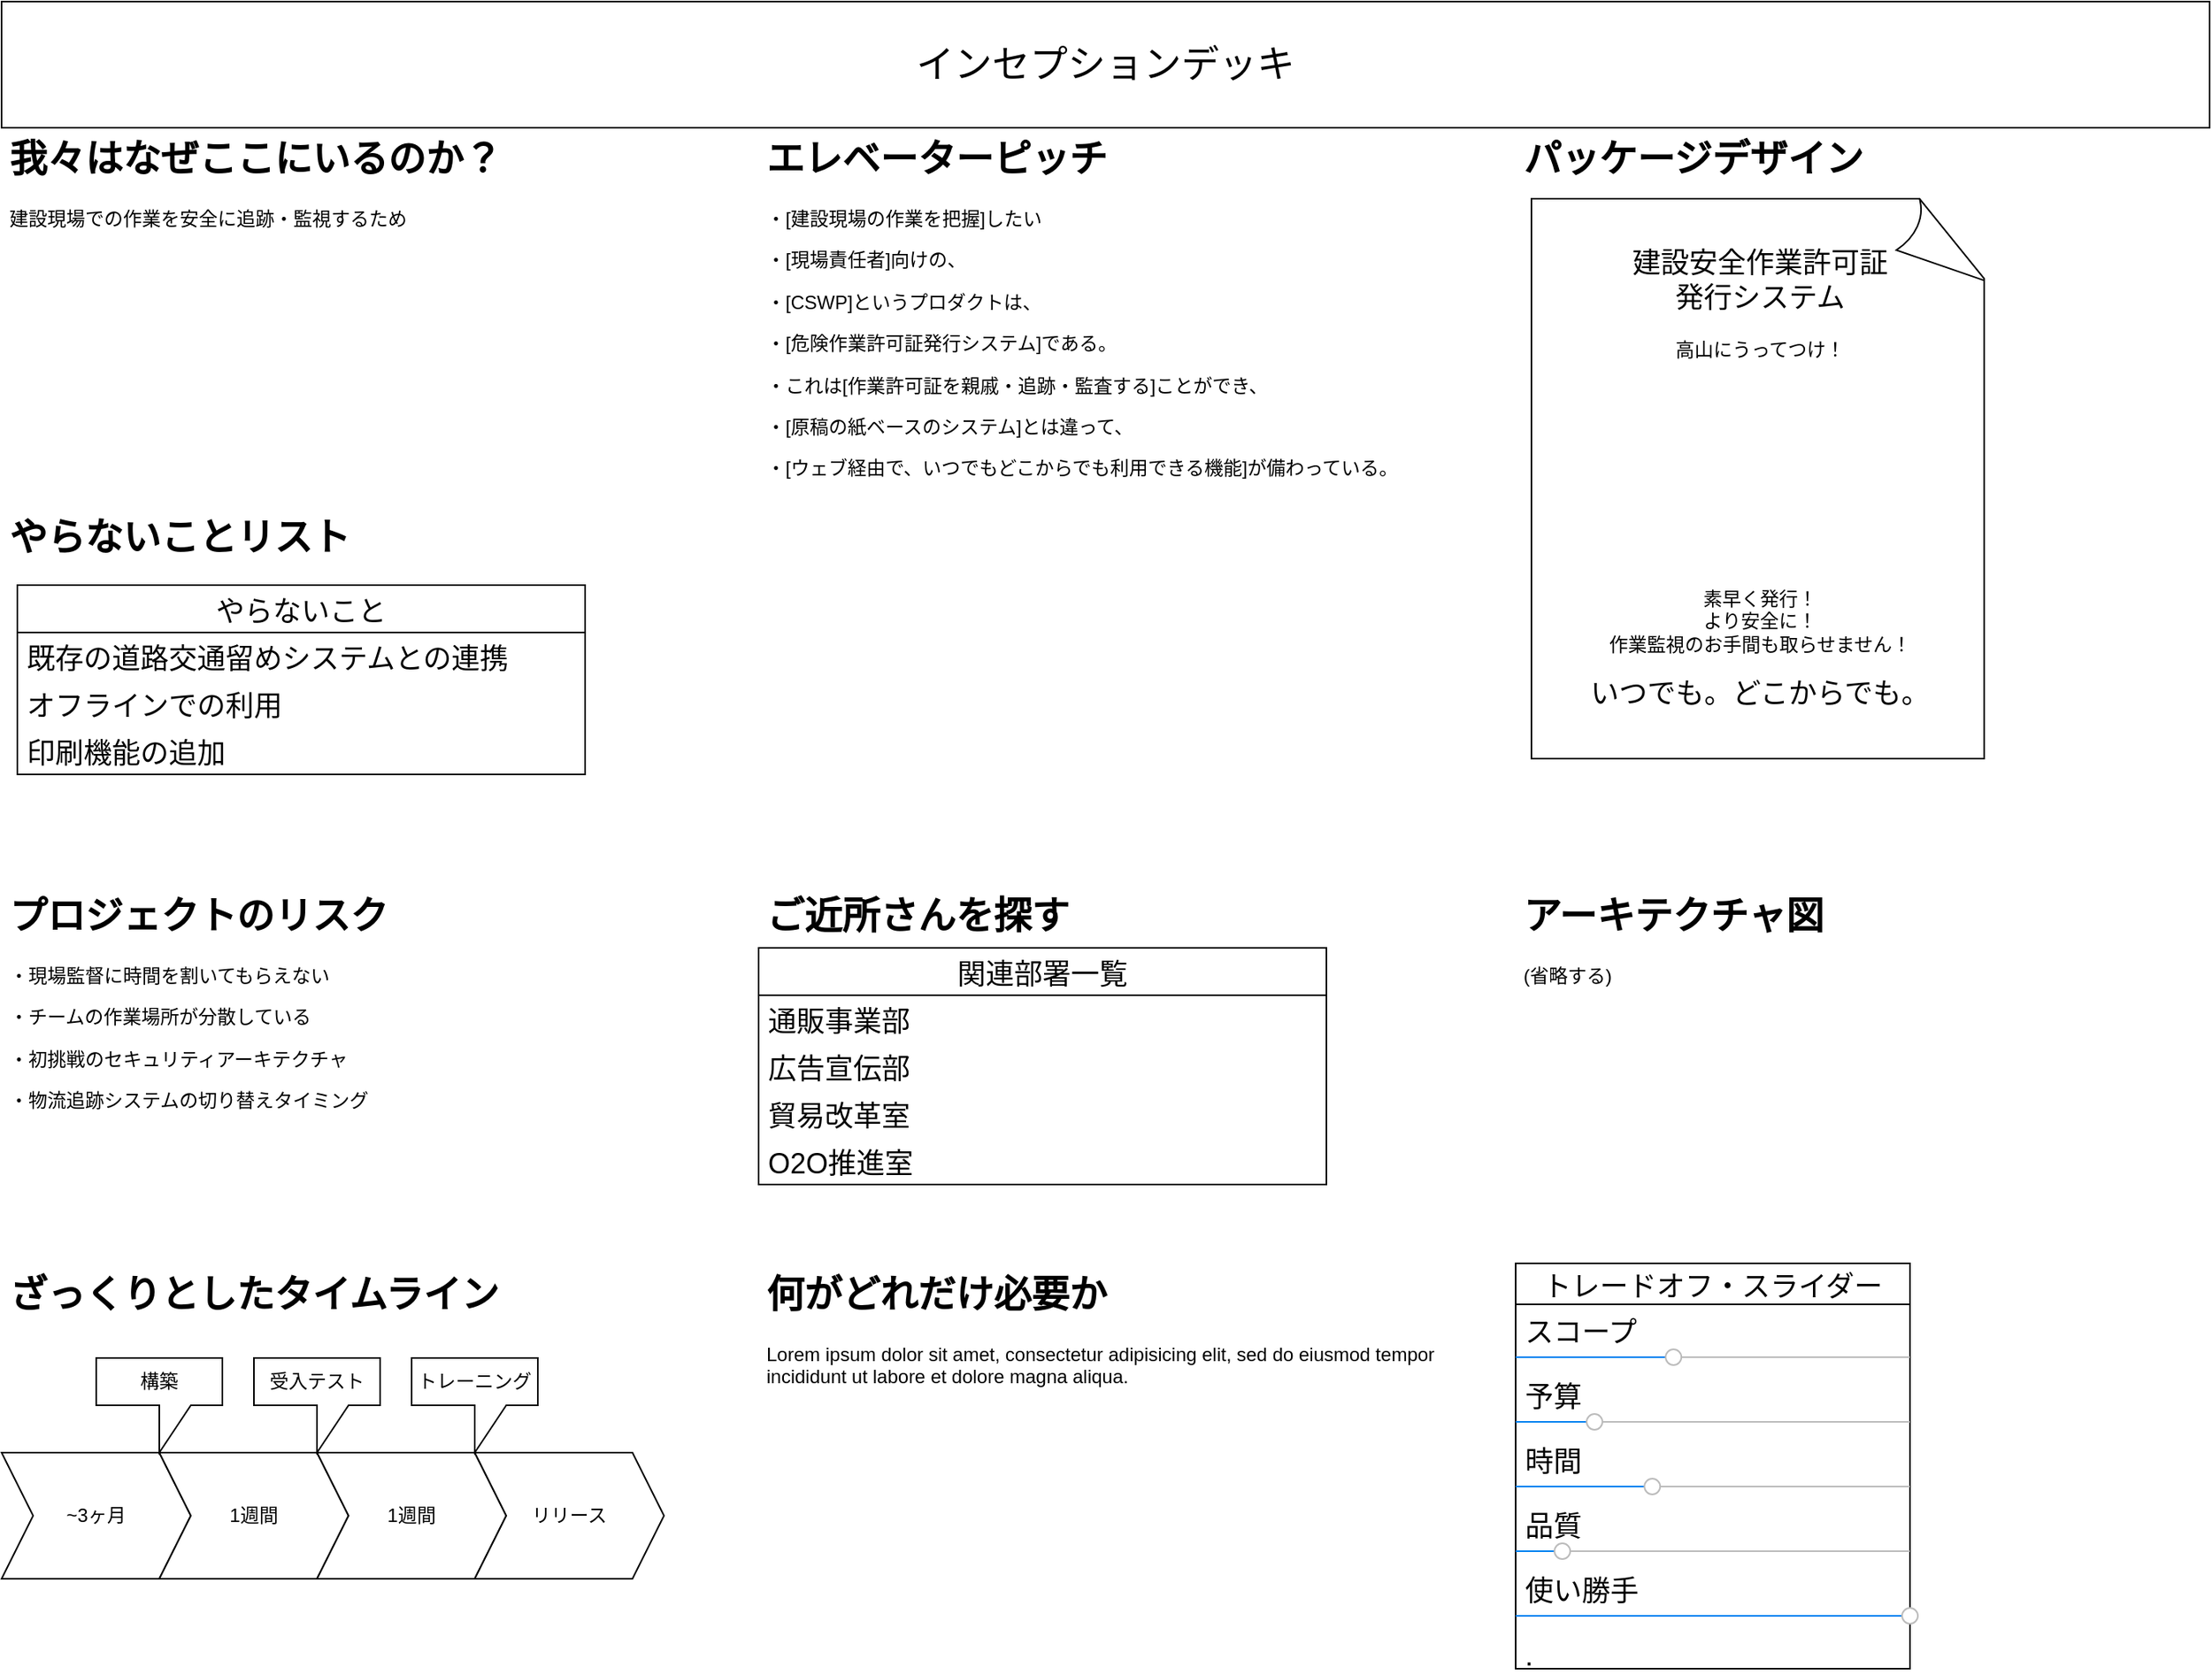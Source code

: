 <mxfile version="20.2.8" type="github">
  <diagram id="0yLo_oqusycYQGxysIEg" name="Page-1">
    <mxGraphModel dx="1395" dy="731" grid="1" gridSize="10" guides="1" tooltips="1" connect="1" arrows="1" fold="1" page="1" pageScale="1" pageWidth="850" pageHeight="1100" math="0" shadow="0">
      <root>
        <mxCell id="0" />
        <mxCell id="1" parent="0" />
        <mxCell id="leWbqYneiwipQv3hau3y-4" value="&lt;h1&gt;エレベーターピッチ&lt;/h1&gt;&lt;p&gt;・[建設現場の作業を把握]したい&lt;/p&gt;&lt;p&gt;・[現場責任者]向けの、&lt;/p&gt;&lt;p&gt;・[CSWP]というプロダクトは、&lt;/p&gt;&lt;p&gt;・[危険作業許可証発行システム]である。&lt;/p&gt;&lt;p&gt;・これは[作業許可証を親戚・追跡・監査する]ことができ、&lt;/p&gt;&lt;p&gt;・[原稿の紙ベースのシステム]とは違って、&lt;/p&gt;&lt;p&gt;・[ウェブ経由で、いつでもどこからでも利用できる機能]が備わっている。&lt;/p&gt;" style="text;html=1;strokeColor=none;fillColor=none;spacing=5;spacingTop=-20;whiteSpace=wrap;overflow=hidden;rounded=0;" parent="1" vertex="1">
          <mxGeometry x="520" y="80" width="440" height="240" as="geometry" />
        </mxCell>
        <mxCell id="leWbqYneiwipQv3hau3y-6" value="&lt;h1&gt;やらないことリスト&lt;br&gt;&lt;/h1&gt;" style="text;html=1;strokeColor=none;fillColor=none;spacing=5;spacingTop=-20;whiteSpace=wrap;overflow=hidden;rounded=0;" parent="1" vertex="1">
          <mxGeometry x="40" y="320" width="440" height="200" as="geometry" />
        </mxCell>
        <mxCell id="leWbqYneiwipQv3hau3y-7" value="&lt;h1&gt;ご近所さんを探す&lt;/h1&gt;&lt;p&gt;&lt;span style=&quot;color: rgba(0, 0, 0, 0); font-family: monospace; font-size: 0px;&quot;&gt;%3CmxGraphModel%3E%3Croot%3E%3CmxCell%20id%3D%220%22%2F%3E%3CmxCell%20id%3D%221%22%20parent%3D%220%22%2F%3E%3CmxCell%20id%3D%222%22%20value%3D%22%E3%82%84%E3%82%89%E3%81%AA%E3%81%84%E3%81%93%E3%81%A8%22%20style%3D%22swimlane%3BfontStyle%3D0%3BchildLayout%3DstackLayout%3Bhorizontal%3D1%3BstartSize%3D30%3BhorizontalStack%3D0%3BresizeParent%3D1%3BresizeParentMax%3D0%3BresizeLast%3D0%3Bcollapsible%3D1%3BmarginBottom%3D0%3BfontSize%3D18%3B%22%20vertex%3D%221%22%20parent%3D%221%22%3E%3CmxGeometry%20x%3D%2250%22%20y%3D%22370%22%20width%3D%22360%22%20height%3D%22120%22%20as%3D%22geometry%22%2F%3E%3C%2FmxCell%3E%3CmxCell%20id%3D%223%22%20value%3D%22%E6%97%A2%E5%AD%98%E3%81%AE%E9%81%93%E8%B7%AF%E4%BA%A4%E9%80%9A%E7%95%99%E3%82%81%E3%82%B7%E3%82%B9%E3%83%86%E3%83%A0%E3%81%A8%E3%81%AE%E9%80%A3%E6%90%BA%22%20style%3D%22text%3BstrokeColor%3Dnone%3BfillColor%3Dnone%3Balign%3Dleft%3BverticalAlign%3Dmiddle%3BspacingLeft%3D4%3BspacingRight%3D4%3Boverflow%3Dhidden%3Bpoints%3D%5B%5B0%2C0.5%5D%2C%5B1%2C0.5%5D%5D%3BportConstraint%3Deastwest%3Brotatable%3D0%3BfontSize%3D18%3B%22%20vertex%3D%221%22%20parent%3D%222%22%3E%3CmxGeometry%20y%3D%2230%22%20width%3D%22360%22%20height%3D%2230%22%20as%3D%22geometry%22%2F%3E%3C%2FmxCell%3E%3CmxCell%20id%3D%224%22%20value%3D%22%E3%82%AA%E3%83%95%E3%83%A9%E3%82%A4%E3%83%B3%E3%81%A7%E3%81%AE%E5%88%A9%E7%94%A8%22%20style%3D%22text%3BstrokeColor%3Dnone%3BfillColor%3Dnone%3Balign%3Dleft%3BverticalAlign%3Dmiddle%3BspacingLeft%3D4%3BspacingRight%3D4%3Boverflow%3Dhidden%3Bpoints%3D%5B%5B0%2C0.5%5D%2C%5B1%2C0.5%5D%5D%3BportConstraint%3Deastwest%3Brotatable%3D0%3BfontSize%3D18%3B%22%20vertex%3D%221%22%20parent%3D%222%22%3E%3CmxGeometry%20y%3D%2260%22%20width%3D%22360%22%20height%3D%2230%22%20as%3D%22geometry%22%2F%3E%3C%2FmxCell%3E%3CmxCell%20id%3D%225%22%20value%3D%22%E5%8D%B0%E5%88%B7%E6%A9%9F%E8%83%BD%E3%81%AE%E8%BF%BD%E5%8A%A0%22%20style%3D%22text%3BstrokeColor%3Dnone%3BfillColor%3Dnone%3Balign%3Dleft%3BverticalAlign%3Dmiddle%3BspacingLeft%3D4%3BspacingRight%3D4%3Boverflow%3Dhidden%3Bpoints%3D%5B%5B0%2C0.5%5D%2C%5B1%2C0.5%5D%5D%3BportConstraint%3Deastwest%3Brotatable%3D0%3BfontSize%3D18%3B%22%20vertex%3D%221%22%20parent%3D%222%22%3E%3CmxGeometry%20y%3D%2290%22%20width%3D%22360%22%20height%3D%2230%22%20as%3D%22geometry%22%2F%3E%3C%2FmxCell%3E%3C%2Froot%3E%3C%2FmxGraphModel%3E&lt;/span&gt;&lt;br&gt;&lt;/p&gt;&lt;span style=&quot;color: rgba(0, 0, 0, 0); font-family: monospace; font-size: 0px;&quot;&gt;%3CmxGraphModel%3E%3Croot%3E%3CmxCell%20id%3D%220%22%2F%3E%3CmxCell%20id%3D%221%22%20parent%3D%220%22%2F%3E%3CmxCell%20id%3D%222%22%20value%3D%22%E3%82%84%E3%82%89%E3%81%AA%E3%81%84%E3%81%93%E3%81%A8%22%20style%3D%22swimlane%3BfontStyle%3D0%3BchildLayout%3DstackLayout%3Bhorizontal%3D1%3BstartSize%3D30%3BhorizontalStack%3D0%3BresizeParent%3D1%3BresizeParentMax%3D0%3BresizeLast%3D0%3Bcollapsible%3D1%3BmarginBottom%3D0%3BfontSize%3D18%3B%22%20vertex%3D%221%22%20parent%3D%221%22%3E%3CmxGeometry%20x%3D%2250%22%20y%3D%22370%22%20width%3D%22360%22%20height%3D%22120%22%20as%3D%22geometry%22%2F%3E%3C%2FmxCell%3E%3CmxCell%20id%3D%223%22%20value%3D%22%E6%97%A2%E5%AD%98%E3%81%AE%E9%81%93%E8%B7%AF%E4%BA%A4%E9%80%9A%E7%95%99%E3%82%81%E3%82%B7%E3%82%B9%E3%83%86%E3%83%A0%E3%81%A8%E3%81%AE%E9%80%A3%E6%90%BA%22%20style%3D%22text%3BstrokeColor%3Dnone%3BfillColor%3Dnone%3Balign%3Dleft%3BverticalAlign%3Dmiddle%3BspacingLeft%3D4%3BspacingRight%3D4%3Boverflow%3Dhidden%3Bpoints%3D%5B%5B0%2C0.5%5D%2C%5B1%2C0.5%5D%5D%3BportConstraint%3Deastwest%3Brotatable%3D0%3BfontSize%3D18%3B%22%20vertex%3D%221%22%20parent%3D%222%22%3E%3CmxGeometry%20y%3D%2230%22%20width%3D%22360%22%20height%3D%2230%22%20as%3D%22geometry%22%2F%3E%3C%2FmxCell%3E%3CmxCell%20id%3D%224%22%20value%3D%22%E3%82%AA%E3%83%95%E3%83%A9%E3%82%A4%E3%83%B3%E3%81%A7%E3%81%AE%E5%88%A9%E7%94%A8%22%20style%3D%22text%3BstrokeColor%3Dnone%3BfillColor%3Dnone%3Balign%3Dleft%3BverticalAlign%3Dmiddle%3BspacingLeft%3D4%3BspacingRight%3D4%3Boverflow%3Dhidden%3Bpoints%3D%5B%5B0%2C0.5%5D%2C%5B1%2C0.5%5D%5D%3BportConstraint%3Deastwest%3Brotatable%3D0%3BfontSize%3D18%3B%22%20vertex%3D%221%22%20parent%3D%222%22%3E%3CmxGeometry%20y%3D%2260%22%20width%3D%22360%22%20height%3D%2230%22%20as%3D%22geometry%22%2F%3E%3C%2FmxCell%3E%3CmxCell%20id%3D%225%22%20value%3D%22%E5%8D%B0%E5%88%B7%E6%A9%9F%E8%83%BD%E3%81%AE%E8%BF%BD%E5%8A%A0%22%20style%3D%22text%3BstrokeColor%3Dnone%3BfillColor%3Dnone%3Balign%3Dleft%3BverticalAlign%3Dmiddle%3BspacingLeft%3D4%3BspacingRight%3D4%3Boverflow%3Dhidden%3Bpoints%3D%5B%5B0%2C0.5%5D%2C%5B1%2C0.5%5D%5D%3BportConstraint%3Deastwest%3Brotatable%3D0%3BfontSize%3D18%3B%22%20vertex%3D%221%22%20parent%3D%222%22%3E%3CmxGeometry%20y%3D%2290%22%20width%3D%22360%22%20height%3D%2230%22%20as%3D%22geometry%22%2F%3E%3C%2FmxCell%3E%3C%2Froot%3E%3C%2FmxGraphModel%3E&lt;/span&gt;" style="text;html=1;strokeColor=none;fillColor=none;spacing=5;spacingTop=-20;whiteSpace=wrap;overflow=hidden;rounded=0;" parent="1" vertex="1">
          <mxGeometry x="520" y="560" width="440" height="200" as="geometry" />
        </mxCell>
        <mxCell id="leWbqYneiwipQv3hau3y-8" value="&lt;h1&gt;アーキテクチャ図&lt;/h1&gt;&lt;p&gt;(省略する)&lt;/p&gt;" style="text;html=1;strokeColor=none;fillColor=none;spacing=5;spacingTop=-20;whiteSpace=wrap;overflow=hidden;rounded=0;" parent="1" vertex="1">
          <mxGeometry x="1000" y="560" width="440" height="200" as="geometry" />
        </mxCell>
        <mxCell id="leWbqYneiwipQv3hau3y-9" value="&lt;h1&gt;プロジェクトのリスク&lt;/h1&gt;&lt;p&gt;・現場監督に時間を割いてもらえない&lt;/p&gt;&lt;p&gt;・チームの作業場所が分散している&lt;/p&gt;&lt;p&gt;・初挑戦のセキュリティアーキテクチャ&lt;/p&gt;&lt;p&gt;・物流追跡システムの切り替えタイミング&lt;/p&gt;" style="text;html=1;strokeColor=none;fillColor=none;spacing=5;spacingTop=-20;whiteSpace=wrap;overflow=hidden;rounded=0;" parent="1" vertex="1">
          <mxGeometry x="40" y="560" width="440" height="200" as="geometry" />
        </mxCell>
        <mxCell id="leWbqYneiwipQv3hau3y-10" value="&lt;h1&gt;何がどれだけ必要か&lt;/h1&gt;&lt;p&gt;Lorem ipsum dolor sit amet, consectetur adipisicing elit, sed do eiusmod tempor incididunt ut labore et dolore magna aliqua.&lt;/p&gt;" style="text;html=1;strokeColor=none;fillColor=none;spacing=5;spacingTop=-20;whiteSpace=wrap;overflow=hidden;rounded=0;" parent="1" vertex="1">
          <mxGeometry x="520" y="800" width="440" height="200" as="geometry" />
        </mxCell>
        <mxCell id="leWbqYneiwipQv3hau3y-12" value="&lt;h1&gt;ざっくりとしたタイムライン&lt;/h1&gt;" style="text;html=1;strokeColor=none;fillColor=none;spacing=5;spacingTop=-20;whiteSpace=wrap;overflow=hidden;rounded=0;" parent="1" vertex="1">
          <mxGeometry x="40" y="800" width="440" height="200" as="geometry" />
        </mxCell>
        <mxCell id="leWbqYneiwipQv3hau3y-14" value="" style="group;direction=west;" parent="1" vertex="1" connectable="0">
          <mxGeometry x="40" y="80" width="440" height="200" as="geometry" />
        </mxCell>
        <mxCell id="leWbqYneiwipQv3hau3y-1" value="&lt;h1&gt;我々はなぜここにいるのか？&lt;/h1&gt;&lt;p&gt;建設現場での作業を安全に追跡・監視するため&lt;/p&gt;" style="text;html=1;strokeColor=none;fillColor=none;spacing=5;spacingTop=-20;whiteSpace=wrap;overflow=hidden;rounded=0;" parent="leWbqYneiwipQv3hau3y-14" vertex="1">
          <mxGeometry width="440" height="189.349" as="geometry" />
        </mxCell>
        <mxCell id="leWbqYneiwipQv3hau3y-13" value="" style="shape=image;verticalLabelPosition=bottom;labelBackgroundColor=default;verticalAlign=top;aspect=fixed;imageAspect=0;image=https://s3-ap-northeast-1.amazonaws.com/production-switch/uploads/article_eyecatch/file/17075/cropped_1603960237-13232-0687-1067.jpeg;" parent="leWbqYneiwipQv3hau3y-14" vertex="1">
          <mxGeometry x="40" y="80" width="228.57" height="120" as="geometry" />
        </mxCell>
        <mxCell id="lgWVWN7HaNwSlFGaL6JE-1" value="&lt;font style=&quot;font-size: 24px;&quot;&gt;インセプションデッキ&lt;/font&gt;" style="rounded=0;whiteSpace=wrap;html=1;" parent="1" vertex="1">
          <mxGeometry x="40" width="1400" height="80" as="geometry" />
        </mxCell>
        <mxCell id="lgWVWN7HaNwSlFGaL6JE-13" value="" style="group" parent="1" vertex="1" connectable="0">
          <mxGeometry x="1000" y="80" width="440" height="410" as="geometry" />
        </mxCell>
        <mxCell id="leWbqYneiwipQv3hau3y-5" value="&lt;h1&gt;パッケージデザイン&lt;/h1&gt;&lt;p&gt;&lt;br&gt;&lt;/p&gt;" style="text;html=1;strokeColor=none;fillColor=none;spacing=5;spacingTop=-20;whiteSpace=wrap;overflow=hidden;rounded=0;" parent="lgWVWN7HaNwSlFGaL6JE-13" vertex="1">
          <mxGeometry width="440" height="410" as="geometry" />
        </mxCell>
        <mxCell id="lgWVWN7HaNwSlFGaL6JE-12" value="" style="group" parent="lgWVWN7HaNwSlFGaL6JE-13" vertex="1" connectable="0">
          <mxGeometry x="10" y="45" width="418.57" height="355" as="geometry" />
        </mxCell>
        <mxCell id="lgWVWN7HaNwSlFGaL6JE-11" value="&lt;font style=&quot;font-size: 18px;&quot;&gt;建設安全作業許可証&lt;br&gt;発行システム&lt;/font&gt;&lt;br&gt;&lt;br&gt;高山にうってつけ！&lt;br&gt;&lt;br&gt;&lt;br&gt;&lt;br&gt;&lt;br&gt;&lt;br&gt;&lt;br&gt;&lt;br&gt;&lt;br&gt;&lt;br&gt;&lt;br&gt;素早く発行！&lt;br&gt;より安全に！&lt;br&gt;作業監視のお手間も取らせません！&lt;br&gt;&lt;br&gt;&lt;font style=&quot;font-size: 18px;&quot;&gt;いつでも。どこからでも。&lt;/font&gt;" style="whiteSpace=wrap;html=1;shape=mxgraph.basic.document;fontSize=12;" parent="lgWVWN7HaNwSlFGaL6JE-12" vertex="1">
          <mxGeometry width="290" height="355" as="geometry" />
        </mxCell>
        <mxCell id="lgWVWN7HaNwSlFGaL6JE-10" value="" style="shape=image;verticalLabelPosition=bottom;labelBackgroundColor=default;verticalAlign=top;aspect=fixed;imageAspect=0;image=https://s3-ap-northeast-1.amazonaws.com/production-switch/uploads/article_eyecatch/file/17075/cropped_1603960237-13232-0687-1067.jpeg;" parent="lgWVWN7HaNwSlFGaL6JE-12" vertex="1">
          <mxGeometry x="36" y="115" width="228.57" height="120" as="geometry" />
        </mxCell>
        <mxCell id="lgWVWN7HaNwSlFGaL6JE-14" value="やらないこと" style="swimlane;fontStyle=0;childLayout=stackLayout;horizontal=1;startSize=30;horizontalStack=0;resizeParent=1;resizeParentMax=0;resizeLast=0;collapsible=1;marginBottom=0;fontSize=18;" parent="1" vertex="1">
          <mxGeometry x="50" y="370" width="360" height="120" as="geometry" />
        </mxCell>
        <mxCell id="lgWVWN7HaNwSlFGaL6JE-15" value="既存の道路交通留めシステムとの連携" style="text;strokeColor=none;fillColor=none;align=left;verticalAlign=middle;spacingLeft=4;spacingRight=4;overflow=hidden;points=[[0,0.5],[1,0.5]];portConstraint=eastwest;rotatable=0;fontSize=18;" parent="lgWVWN7HaNwSlFGaL6JE-14" vertex="1">
          <mxGeometry y="30" width="360" height="30" as="geometry" />
        </mxCell>
        <mxCell id="lgWVWN7HaNwSlFGaL6JE-16" value="オフラインでの利用" style="text;strokeColor=none;fillColor=none;align=left;verticalAlign=middle;spacingLeft=4;spacingRight=4;overflow=hidden;points=[[0,0.5],[1,0.5]];portConstraint=eastwest;rotatable=0;fontSize=18;" parent="lgWVWN7HaNwSlFGaL6JE-14" vertex="1">
          <mxGeometry y="60" width="360" height="30" as="geometry" />
        </mxCell>
        <mxCell id="jPFxV-o6CuYVyW_ULAPX-1" value="印刷機能の追加" style="text;strokeColor=none;fillColor=none;align=left;verticalAlign=middle;spacingLeft=4;spacingRight=4;overflow=hidden;points=[[0,0.5],[1,0.5]];portConstraint=eastwest;rotatable=0;fontSize=18;" vertex="1" parent="lgWVWN7HaNwSlFGaL6JE-14">
          <mxGeometry y="90" width="360" height="30" as="geometry" />
        </mxCell>
        <mxCell id="lgWVWN7HaNwSlFGaL6JE-75" value="トレードオフ・スライダー" style="swimlane;fontStyle=0;childLayout=stackLayout;horizontal=1;startSize=26;fillColor=none;horizontalStack=0;resizeParent=1;resizeParentMax=0;resizeLast=0;collapsible=1;marginBottom=0;fontSize=18;" parent="1" vertex="1">
          <mxGeometry x="1000" y="800" width="250" height="257" as="geometry" />
        </mxCell>
        <mxCell id="lgWVWN7HaNwSlFGaL6JE-76" value="スコープ" style="text;strokeColor=none;fillColor=none;align=left;verticalAlign=top;spacingLeft=4;spacingRight=4;overflow=hidden;rotatable=0;points=[[0,0.5],[1,0.5]];portConstraint=eastwest;fontSize=18;" parent="lgWVWN7HaNwSlFGaL6JE-75" vertex="1">
          <mxGeometry y="26" width="250" height="26" as="geometry" />
        </mxCell>
        <mxCell id="lgWVWN7HaNwSlFGaL6JE-80" value="" style="html=1;verticalLabelPosition=bottom;labelBackgroundColor=#ffffff;verticalAlign=top;shadow=0;dashed=0;strokeWidth=1;shape=mxgraph.ios7ui.slider;barPos=40.03;strokeColor=#0080f0;strokeColor2=#a0a0a0;fontSize=18;" parent="lgWVWN7HaNwSlFGaL6JE-75" vertex="1">
          <mxGeometry y="52" width="250" height="15" as="geometry" />
        </mxCell>
        <mxCell id="lgWVWN7HaNwSlFGaL6JE-77" value="予算" style="text;strokeColor=none;fillColor=none;align=left;verticalAlign=top;spacingLeft=4;spacingRight=4;overflow=hidden;rotatable=0;points=[[0,0.5],[1,0.5]];portConstraint=eastwest;fontSize=18;" parent="lgWVWN7HaNwSlFGaL6JE-75" vertex="1">
          <mxGeometry y="67" width="250" height="26" as="geometry" />
        </mxCell>
        <mxCell id="lgWVWN7HaNwSlFGaL6JE-82" value="" style="html=1;verticalLabelPosition=bottom;labelBackgroundColor=#ffffff;verticalAlign=top;shadow=0;dashed=0;strokeWidth=1;shape=mxgraph.ios7ui.slider;barPos=20;strokeColor=#0080f0;strokeColor2=#a0a0a0;fontSize=18;" parent="lgWVWN7HaNwSlFGaL6JE-75" vertex="1">
          <mxGeometry y="93" width="250" height="15" as="geometry" />
        </mxCell>
        <mxCell id="lgWVWN7HaNwSlFGaL6JE-78" value="時間" style="text;strokeColor=none;fillColor=none;align=left;verticalAlign=top;spacingLeft=4;spacingRight=4;overflow=hidden;rotatable=0;points=[[0,0.5],[1,0.5]];portConstraint=eastwest;fontSize=18;" parent="lgWVWN7HaNwSlFGaL6JE-75" vertex="1">
          <mxGeometry y="108" width="250" height="26" as="geometry" />
        </mxCell>
        <mxCell id="lgWVWN7HaNwSlFGaL6JE-87" value="" style="html=1;verticalLabelPosition=bottom;labelBackgroundColor=#ffffff;verticalAlign=top;shadow=0;dashed=0;strokeWidth=1;shape=mxgraph.ios7ui.slider;barPos=34.65;strokeColor=#0080f0;strokeColor2=#a0a0a0;fontSize=18;" parent="lgWVWN7HaNwSlFGaL6JE-75" vertex="1">
          <mxGeometry y="134" width="250" height="15" as="geometry" />
        </mxCell>
        <mxCell id="lgWVWN7HaNwSlFGaL6JE-81" value="品質&#xa;" style="text;strokeColor=none;fillColor=none;align=left;verticalAlign=top;spacingLeft=4;spacingRight=4;overflow=hidden;rotatable=0;points=[[0,0.5],[1,0.5]];portConstraint=eastwest;fontSize=18;" parent="lgWVWN7HaNwSlFGaL6JE-75" vertex="1">
          <mxGeometry y="149" width="250" height="26" as="geometry" />
        </mxCell>
        <mxCell id="lgWVWN7HaNwSlFGaL6JE-88" value="" style="html=1;verticalLabelPosition=bottom;labelBackgroundColor=#ffffff;verticalAlign=top;shadow=0;dashed=0;strokeWidth=1;shape=mxgraph.ios7ui.slider;barPos=11.84;strokeColor=#0080f0;strokeColor2=#a0a0a0;fontSize=18;" parent="lgWVWN7HaNwSlFGaL6JE-75" vertex="1">
          <mxGeometry y="175" width="250" height="15" as="geometry" />
        </mxCell>
        <mxCell id="lgWVWN7HaNwSlFGaL6JE-83" value="使い勝手&#xa;" style="text;strokeColor=none;fillColor=none;align=left;verticalAlign=top;spacingLeft=4;spacingRight=4;overflow=hidden;rotatable=0;points=[[0,0.5],[1,0.5]];portConstraint=eastwest;fontSize=18;" parent="lgWVWN7HaNwSlFGaL6JE-75" vertex="1">
          <mxGeometry y="190" width="250" height="26" as="geometry" />
        </mxCell>
        <mxCell id="lgWVWN7HaNwSlFGaL6JE-61" value="" style="html=1;verticalLabelPosition=bottom;labelBackgroundColor=#ffffff;verticalAlign=top;shadow=0;dashed=0;strokeWidth=1;shape=mxgraph.ios7ui.slider;barPos=100;strokeColor=#0080f0;strokeColor2=#a0a0a0;fontSize=18;" parent="lgWVWN7HaNwSlFGaL6JE-75" vertex="1">
          <mxGeometry y="216" width="250" height="15" as="geometry" />
        </mxCell>
        <mxCell id="lgWVWN7HaNwSlFGaL6JE-84" value="." style="text;strokeColor=none;fillColor=none;align=left;verticalAlign=top;spacingLeft=4;spacingRight=4;overflow=hidden;rotatable=0;points=[[0,0.5],[1,0.5]];portConstraint=eastwest;fontSize=18;" parent="lgWVWN7HaNwSlFGaL6JE-75" vertex="1">
          <mxGeometry y="231" width="250" height="26" as="geometry" />
        </mxCell>
        <mxCell id="jPFxV-o6CuYVyW_ULAPX-2" value="関連部署一覧" style="swimlane;fontStyle=0;childLayout=stackLayout;horizontal=1;startSize=30;horizontalStack=0;resizeParent=1;resizeParentMax=0;resizeLast=0;collapsible=1;marginBottom=0;fontSize=18;" vertex="1" parent="1">
          <mxGeometry x="520" y="600" width="360" height="150" as="geometry" />
        </mxCell>
        <mxCell id="jPFxV-o6CuYVyW_ULAPX-3" value="通販事業部" style="text;strokeColor=none;fillColor=none;align=left;verticalAlign=middle;spacingLeft=4;spacingRight=4;overflow=hidden;points=[[0,0.5],[1,0.5]];portConstraint=eastwest;rotatable=0;fontSize=18;" vertex="1" parent="jPFxV-o6CuYVyW_ULAPX-2">
          <mxGeometry y="30" width="360" height="30" as="geometry" />
        </mxCell>
        <mxCell id="jPFxV-o6CuYVyW_ULAPX-4" value="広告宣伝部" style="text;strokeColor=none;fillColor=none;align=left;verticalAlign=middle;spacingLeft=4;spacingRight=4;overflow=hidden;points=[[0,0.5],[1,0.5]];portConstraint=eastwest;rotatable=0;fontSize=18;" vertex="1" parent="jPFxV-o6CuYVyW_ULAPX-2">
          <mxGeometry y="60" width="360" height="30" as="geometry" />
        </mxCell>
        <mxCell id="jPFxV-o6CuYVyW_ULAPX-5" value="貿易改革室" style="text;strokeColor=none;fillColor=none;align=left;verticalAlign=middle;spacingLeft=4;spacingRight=4;overflow=hidden;points=[[0,0.5],[1,0.5]];portConstraint=eastwest;rotatable=0;fontSize=18;" vertex="1" parent="jPFxV-o6CuYVyW_ULAPX-2">
          <mxGeometry y="90" width="360" height="30" as="geometry" />
        </mxCell>
        <mxCell id="jPFxV-o6CuYVyW_ULAPX-6" value="O2O推進室" style="text;strokeColor=none;fillColor=none;align=left;verticalAlign=middle;spacingLeft=4;spacingRight=4;overflow=hidden;points=[[0,0.5],[1,0.5]];portConstraint=eastwest;rotatable=0;fontSize=18;" vertex="1" parent="jPFxV-o6CuYVyW_ULAPX-2">
          <mxGeometry y="120" width="360" height="30" as="geometry" />
        </mxCell>
        <mxCell id="jPFxV-o6CuYVyW_ULAPX-11" value="" style="group" vertex="1" connectable="0" parent="1">
          <mxGeometry x="40" y="920" width="320" height="80" as="geometry" />
        </mxCell>
        <mxCell id="jPFxV-o6CuYVyW_ULAPX-8" value="~3ヶ月" style="shape=step;perimeter=stepPerimeter;whiteSpace=wrap;html=1;fixedSize=1;" vertex="1" parent="jPFxV-o6CuYVyW_ULAPX-11">
          <mxGeometry width="120" height="80" as="geometry" />
        </mxCell>
        <mxCell id="jPFxV-o6CuYVyW_ULAPX-9" value="1週間" style="shape=step;perimeter=stepPerimeter;whiteSpace=wrap;html=1;fixedSize=1;" vertex="1" parent="jPFxV-o6CuYVyW_ULAPX-11">
          <mxGeometry x="100" width="120" height="80" as="geometry" />
        </mxCell>
        <mxCell id="jPFxV-o6CuYVyW_ULAPX-10" value="1週間" style="shape=step;perimeter=stepPerimeter;whiteSpace=wrap;html=1;fixedSize=1;" vertex="1" parent="jPFxV-o6CuYVyW_ULAPX-11">
          <mxGeometry x="200" width="120" height="80" as="geometry" />
        </mxCell>
        <mxCell id="jPFxV-o6CuYVyW_ULAPX-12" value="構築" style="shape=callout;whiteSpace=wrap;html=1;perimeter=calloutPerimeter;" vertex="1" parent="1">
          <mxGeometry x="100" y="860" width="80" height="60" as="geometry" />
        </mxCell>
        <mxCell id="jPFxV-o6CuYVyW_ULAPX-13" value="受入テスト" style="shape=callout;whiteSpace=wrap;html=1;perimeter=calloutPerimeter;" vertex="1" parent="1">
          <mxGeometry x="200" y="860" width="80" height="60" as="geometry" />
        </mxCell>
        <mxCell id="jPFxV-o6CuYVyW_ULAPX-14" value="トレーニング" style="shape=callout;whiteSpace=wrap;html=1;perimeter=calloutPerimeter;" vertex="1" parent="1">
          <mxGeometry x="300" y="860" width="80" height="60" as="geometry" />
        </mxCell>
        <mxCell id="jPFxV-o6CuYVyW_ULAPX-19" value="リリース" style="shape=step;perimeter=stepPerimeter;whiteSpace=wrap;html=1;fixedSize=1;" vertex="1" parent="1">
          <mxGeometry x="340" y="920" width="120" height="80" as="geometry" />
        </mxCell>
      </root>
    </mxGraphModel>
  </diagram>
</mxfile>
